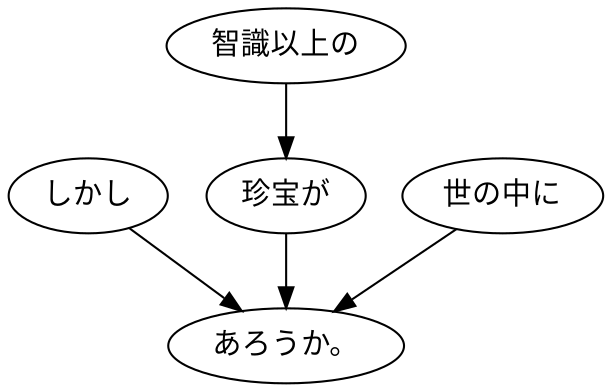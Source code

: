 digraph graph2596 {
	node0 [label="しかし"];
	node1 [label="智識以上の"];
	node2 [label="珍宝が"];
	node3 [label="世の中に"];
	node4 [label="あろうか。"];
	node0 -> node4;
	node1 -> node2;
	node2 -> node4;
	node3 -> node4;
}
